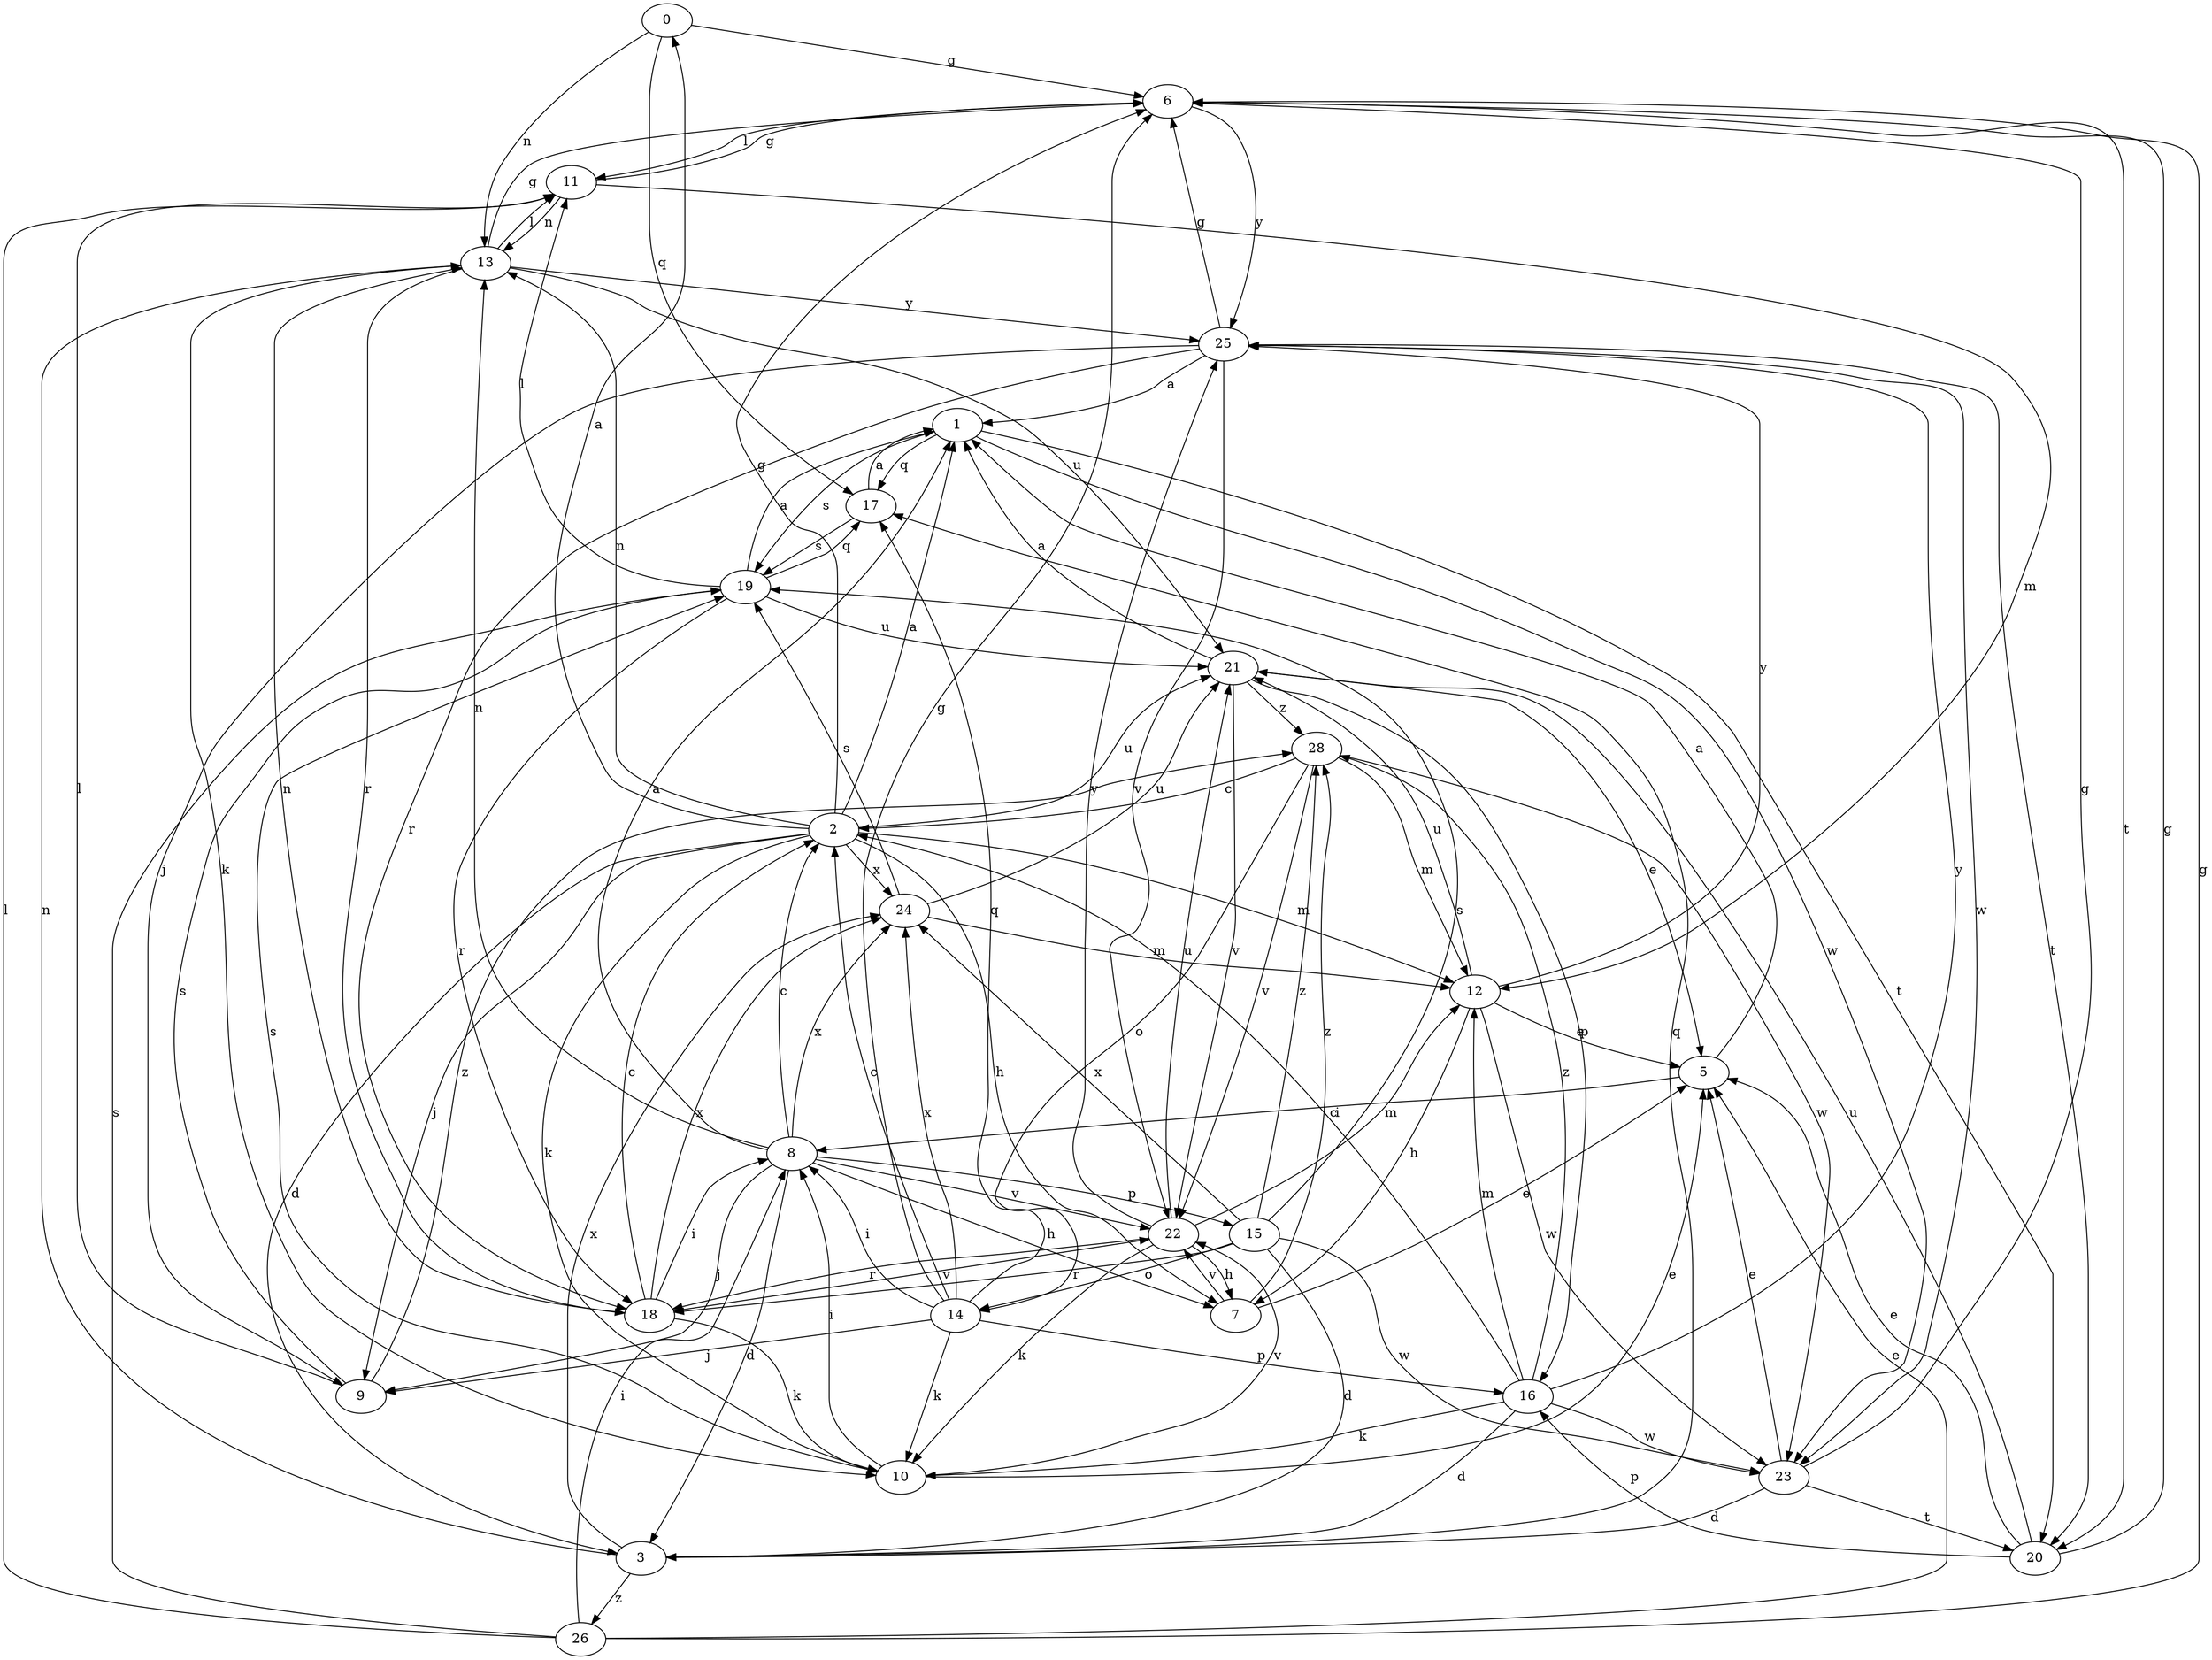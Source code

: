 strict digraph  {
0;
1;
2;
3;
5;
6;
7;
8;
9;
10;
11;
12;
13;
14;
15;
16;
17;
18;
19;
20;
21;
22;
23;
24;
25;
26;
28;
0 -> 6  [label=g];
0 -> 13  [label=n];
0 -> 17  [label=q];
1 -> 17  [label=q];
1 -> 19  [label=s];
1 -> 20  [label=t];
1 -> 23  [label=w];
2 -> 0  [label=a];
2 -> 1  [label=a];
2 -> 3  [label=d];
2 -> 6  [label=g];
2 -> 7  [label=h];
2 -> 9  [label=j];
2 -> 10  [label=k];
2 -> 12  [label=m];
2 -> 13  [label=n];
2 -> 21  [label=u];
2 -> 24  [label=x];
3 -> 13  [label=n];
3 -> 17  [label=q];
3 -> 24  [label=x];
3 -> 26  [label=z];
5 -> 1  [label=a];
5 -> 8  [label=i];
6 -> 11  [label=l];
6 -> 20  [label=t];
6 -> 25  [label=y];
7 -> 5  [label=e];
7 -> 22  [label=v];
7 -> 28  [label=z];
8 -> 1  [label=a];
8 -> 2  [label=c];
8 -> 3  [label=d];
8 -> 7  [label=h];
8 -> 9  [label=j];
8 -> 13  [label=n];
8 -> 15  [label=p];
8 -> 22  [label=v];
8 -> 24  [label=x];
9 -> 11  [label=l];
9 -> 19  [label=s];
9 -> 28  [label=z];
10 -> 5  [label=e];
10 -> 8  [label=i];
10 -> 19  [label=s];
10 -> 22  [label=v];
11 -> 6  [label=g];
11 -> 12  [label=m];
11 -> 13  [label=n];
12 -> 5  [label=e];
12 -> 7  [label=h];
12 -> 21  [label=u];
12 -> 23  [label=w];
12 -> 25  [label=y];
13 -> 6  [label=g];
13 -> 10  [label=k];
13 -> 11  [label=l];
13 -> 18  [label=r];
13 -> 21  [label=u];
13 -> 25  [label=y];
14 -> 2  [label=c];
14 -> 6  [label=g];
14 -> 8  [label=i];
14 -> 9  [label=j];
14 -> 10  [label=k];
14 -> 16  [label=p];
14 -> 17  [label=q];
14 -> 24  [label=x];
15 -> 3  [label=d];
15 -> 14  [label=o];
15 -> 18  [label=r];
15 -> 19  [label=s];
15 -> 23  [label=w];
15 -> 24  [label=x];
15 -> 28  [label=z];
16 -> 2  [label=c];
16 -> 3  [label=d];
16 -> 10  [label=k];
16 -> 12  [label=m];
16 -> 23  [label=w];
16 -> 25  [label=y];
16 -> 28  [label=z];
17 -> 1  [label=a];
17 -> 19  [label=s];
18 -> 2  [label=c];
18 -> 8  [label=i];
18 -> 10  [label=k];
18 -> 13  [label=n];
18 -> 22  [label=v];
18 -> 24  [label=x];
19 -> 1  [label=a];
19 -> 11  [label=l];
19 -> 17  [label=q];
19 -> 18  [label=r];
19 -> 21  [label=u];
20 -> 5  [label=e];
20 -> 6  [label=g];
20 -> 16  [label=p];
20 -> 21  [label=u];
21 -> 1  [label=a];
21 -> 5  [label=e];
21 -> 16  [label=p];
21 -> 22  [label=v];
21 -> 28  [label=z];
22 -> 7  [label=h];
22 -> 10  [label=k];
22 -> 12  [label=m];
22 -> 18  [label=r];
22 -> 21  [label=u];
22 -> 25  [label=y];
23 -> 3  [label=d];
23 -> 5  [label=e];
23 -> 6  [label=g];
23 -> 20  [label=t];
24 -> 12  [label=m];
24 -> 19  [label=s];
24 -> 21  [label=u];
25 -> 1  [label=a];
25 -> 6  [label=g];
25 -> 9  [label=j];
25 -> 18  [label=r];
25 -> 20  [label=t];
25 -> 22  [label=v];
25 -> 23  [label=w];
26 -> 5  [label=e];
26 -> 6  [label=g];
26 -> 8  [label=i];
26 -> 11  [label=l];
26 -> 19  [label=s];
28 -> 2  [label=c];
28 -> 12  [label=m];
28 -> 14  [label=o];
28 -> 22  [label=v];
28 -> 23  [label=w];
}
